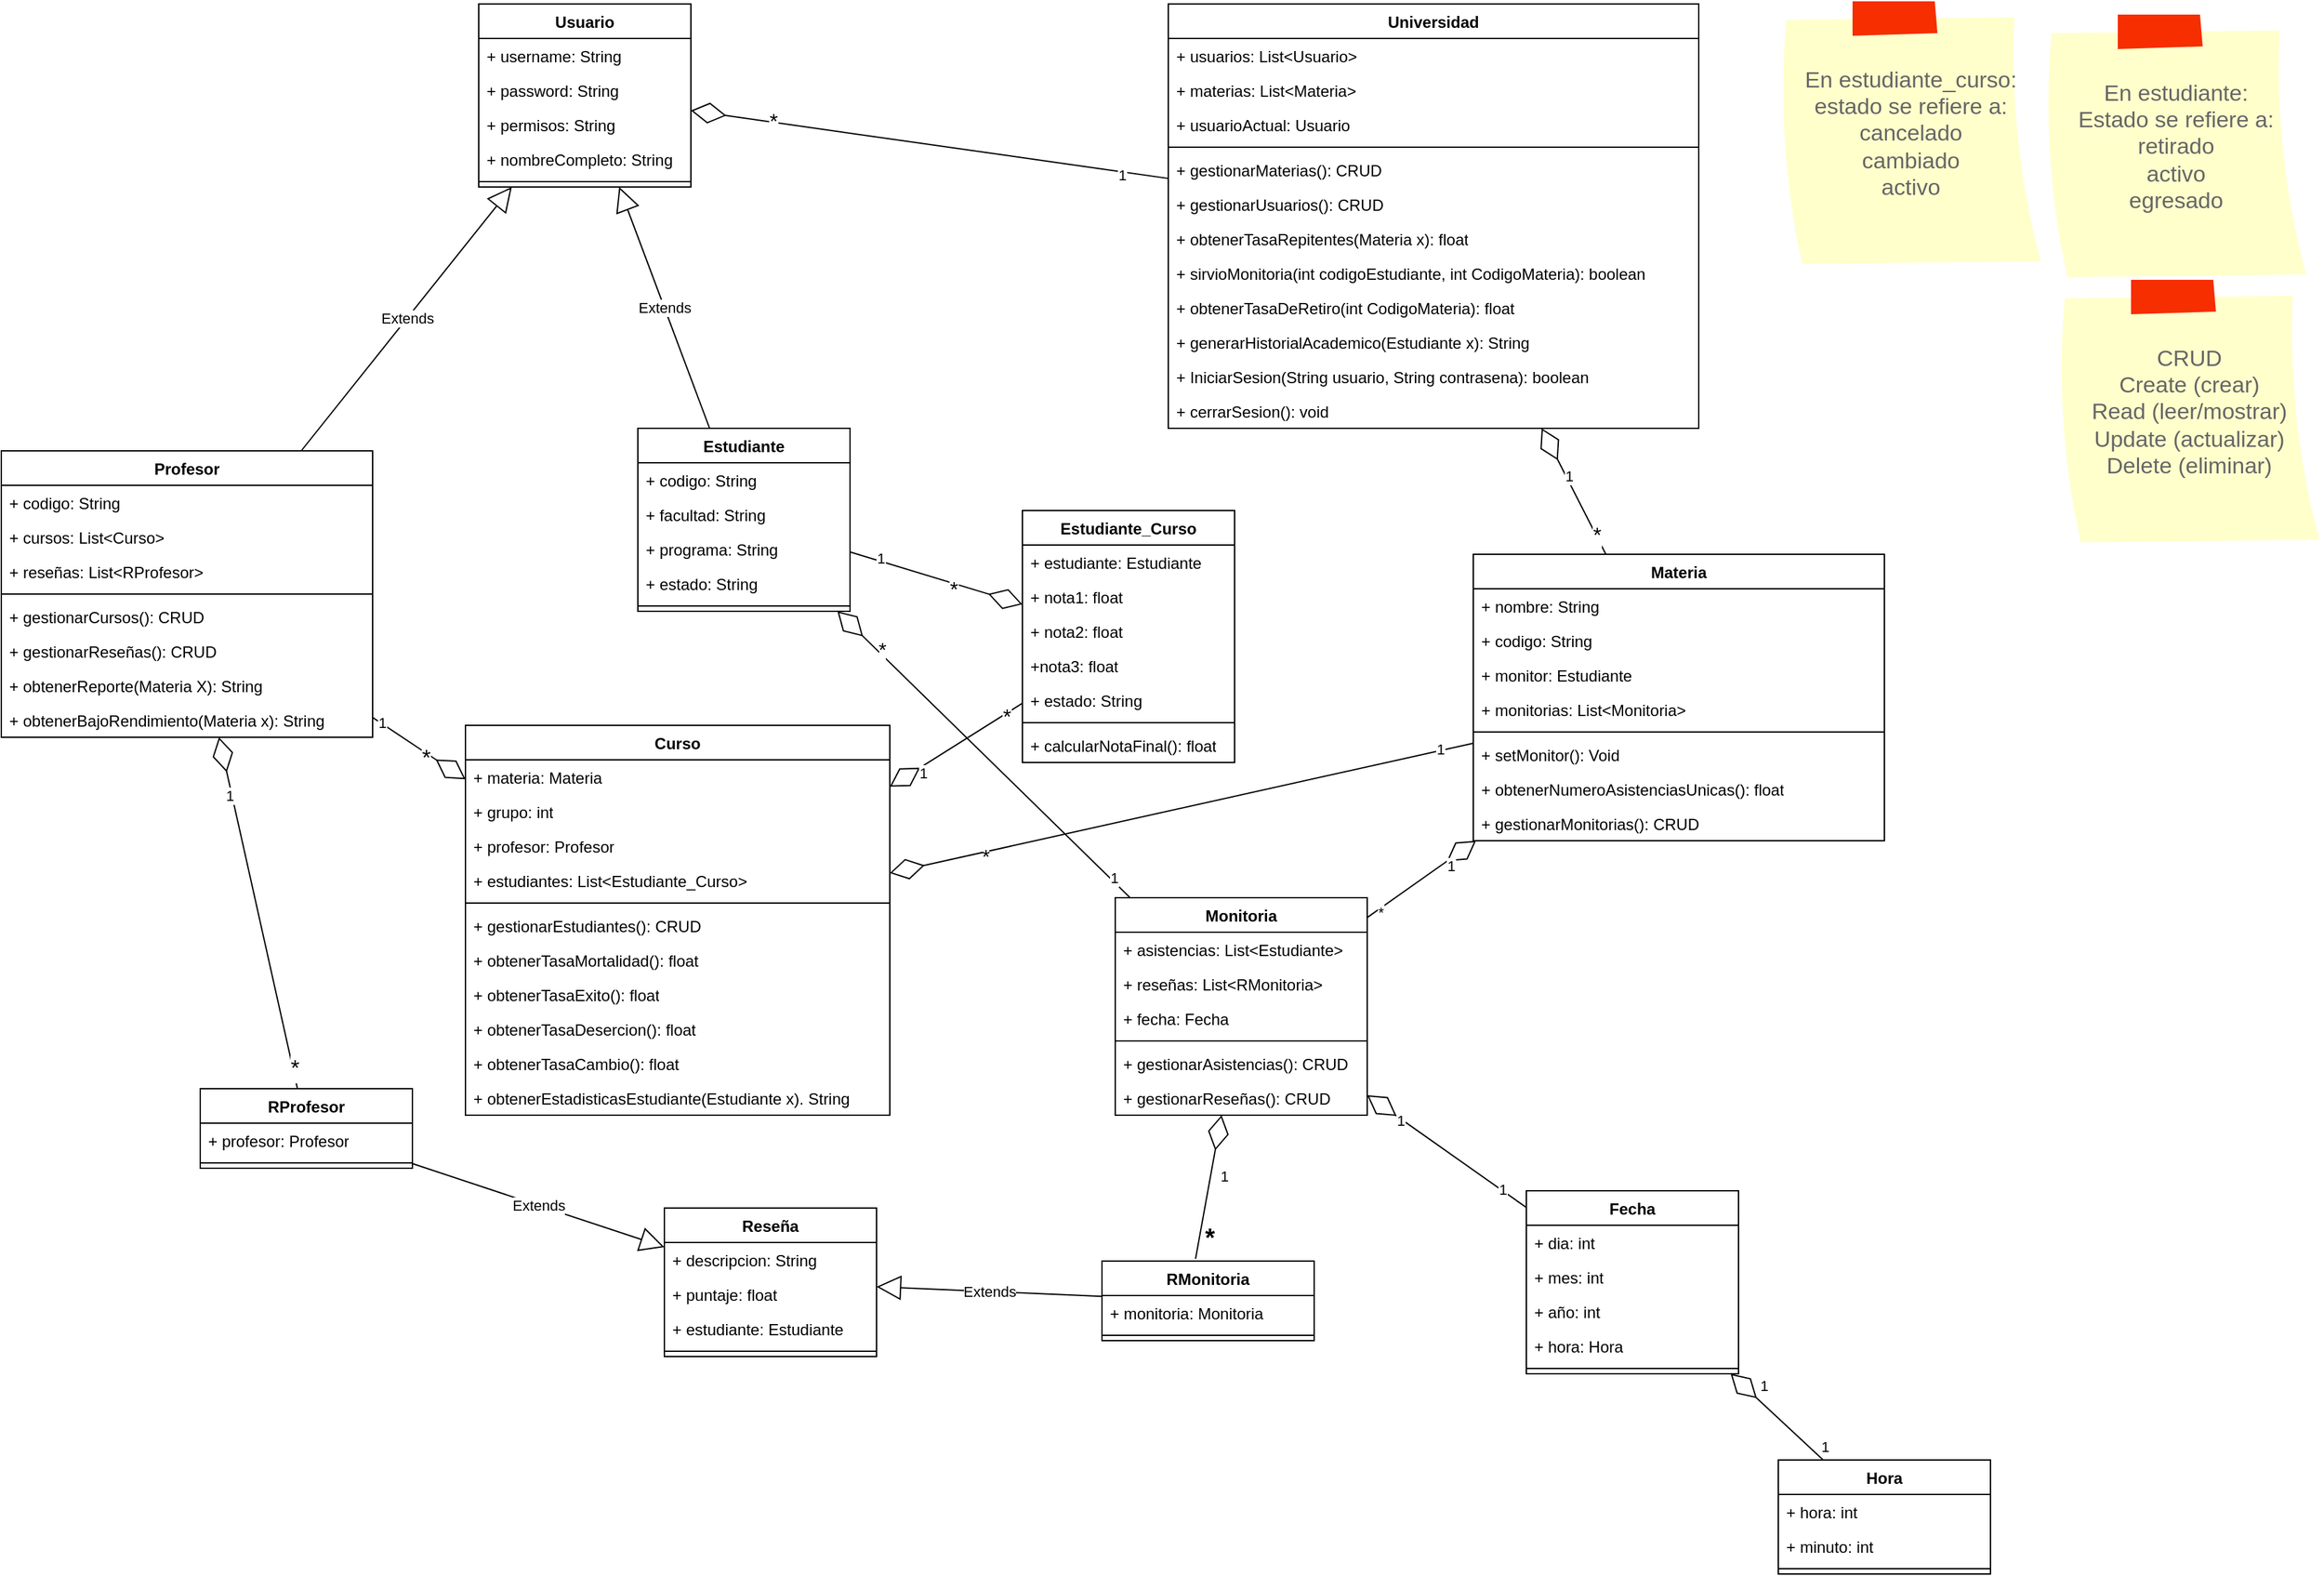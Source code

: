 <mxfile version="24.8.6">
  <diagram name="Página-1" id="ASGLn0Mir-iY2OB1hIj6">
    <mxGraphModel dx="2422" dy="855" grid="1" gridSize="10" guides="1" tooltips="1" connect="1" arrows="1" fold="1" page="1" pageScale="1" pageWidth="827" pageHeight="1169" math="0" shadow="0">
      <root>
        <mxCell id="0" />
        <mxCell id="1" parent="0" />
        <mxCell id="AoM7Gvj8RghsUYqB5_-P-1" value="Universidad&lt;div&gt;&lt;br&gt;&lt;/div&gt;" style="swimlane;fontStyle=1;align=center;verticalAlign=top;childLayout=stackLayout;horizontal=1;startSize=26;horizontalStack=0;resizeParent=1;resizeParentMax=0;resizeLast=0;collapsible=1;marginBottom=0;whiteSpace=wrap;html=1;" parent="1" vertex="1">
          <mxGeometry x="760" y="32" width="400" height="320" as="geometry" />
        </mxCell>
        <mxCell id="AoM7Gvj8RghsUYqB5_-P-2" value="+ usuarios: List&amp;lt;Usuario&amp;gt;" style="text;strokeColor=none;fillColor=none;align=left;verticalAlign=top;spacingLeft=4;spacingRight=4;overflow=hidden;rotatable=0;points=[[0,0.5],[1,0.5]];portConstraint=eastwest;whiteSpace=wrap;html=1;" parent="AoM7Gvj8RghsUYqB5_-P-1" vertex="1">
          <mxGeometry y="26" width="400" height="26" as="geometry" />
        </mxCell>
        <mxCell id="AoM7Gvj8RghsUYqB5_-P-25" value="+ materias: List&amp;lt;Materia&amp;gt;" style="text;strokeColor=none;fillColor=none;align=left;verticalAlign=top;spacingLeft=4;spacingRight=4;overflow=hidden;rotatable=0;points=[[0,0.5],[1,0.5]];portConstraint=eastwest;whiteSpace=wrap;html=1;" parent="AoM7Gvj8RghsUYqB5_-P-1" vertex="1">
          <mxGeometry y="52" width="400" height="26" as="geometry" />
        </mxCell>
        <mxCell id="4QixnRyz0yLRGBINGXFp-3" value="+ usuarioActual: Usuario" style="text;strokeColor=none;fillColor=none;align=left;verticalAlign=top;spacingLeft=4;spacingRight=4;overflow=hidden;rotatable=0;points=[[0,0.5],[1,0.5]];portConstraint=eastwest;whiteSpace=wrap;html=1;" vertex="1" parent="AoM7Gvj8RghsUYqB5_-P-1">
          <mxGeometry y="78" width="400" height="26" as="geometry" />
        </mxCell>
        <mxCell id="AoM7Gvj8RghsUYqB5_-P-3" value="" style="line;strokeWidth=1;fillColor=none;align=left;verticalAlign=middle;spacingTop=-1;spacingLeft=3;spacingRight=3;rotatable=0;labelPosition=right;points=[];portConstraint=eastwest;strokeColor=inherit;" parent="AoM7Gvj8RghsUYqB5_-P-1" vertex="1">
          <mxGeometry y="104" width="400" height="8" as="geometry" />
        </mxCell>
        <mxCell id="AoM7Gvj8RghsUYqB5_-P-120" value="+ gestionarMaterias(): CRUD" style="text;strokeColor=none;fillColor=none;align=left;verticalAlign=top;spacingLeft=4;spacingRight=4;overflow=hidden;rotatable=0;points=[[0,0.5],[1,0.5]];portConstraint=eastwest;whiteSpace=wrap;html=1;" parent="AoM7Gvj8RghsUYqB5_-P-1" vertex="1">
          <mxGeometry y="112" width="400" height="26" as="geometry" />
        </mxCell>
        <mxCell id="AoM7Gvj8RghsUYqB5_-P-132" value="+ gestionarUsuarios(): CRUD" style="text;strokeColor=none;fillColor=none;align=left;verticalAlign=top;spacingLeft=4;spacingRight=4;overflow=hidden;rotatable=0;points=[[0,0.5],[1,0.5]];portConstraint=eastwest;whiteSpace=wrap;html=1;" parent="AoM7Gvj8RghsUYqB5_-P-1" vertex="1">
          <mxGeometry y="138" width="400" height="26" as="geometry" />
        </mxCell>
        <mxCell id="AoM7Gvj8RghsUYqB5_-P-136" value="+ obtenerTasaRepitentes(Materia x): float" style="text;strokeColor=none;fillColor=none;align=left;verticalAlign=top;spacingLeft=4;spacingRight=4;overflow=hidden;rotatable=0;points=[[0,0.5],[1,0.5]];portConstraint=eastwest;whiteSpace=wrap;html=1;" parent="AoM7Gvj8RghsUYqB5_-P-1" vertex="1">
          <mxGeometry y="164" width="400" height="26" as="geometry" />
        </mxCell>
        <mxCell id="AoM7Gvj8RghsUYqB5_-P-141" value="+ sirvioMonitoria(int codigoEstudiante, int CodigoMateria): boolean" style="text;strokeColor=none;fillColor=none;align=left;verticalAlign=top;spacingLeft=4;spacingRight=4;overflow=hidden;rotatable=0;points=[[0,0.5],[1,0.5]];portConstraint=eastwest;whiteSpace=wrap;html=1;" parent="AoM7Gvj8RghsUYqB5_-P-1" vertex="1">
          <mxGeometry y="190" width="400" height="26" as="geometry" />
        </mxCell>
        <mxCell id="AoM7Gvj8RghsUYqB5_-P-148" value="+ obtenerTasaDeRetiro(int CodigoMateria): float" style="text;strokeColor=none;fillColor=none;align=left;verticalAlign=top;spacingLeft=4;spacingRight=4;overflow=hidden;rotatable=0;points=[[0,0.5],[1,0.5]];portConstraint=eastwest;whiteSpace=wrap;html=1;" parent="AoM7Gvj8RghsUYqB5_-P-1" vertex="1">
          <mxGeometry y="216" width="400" height="26" as="geometry" />
        </mxCell>
        <mxCell id="AoM7Gvj8RghsUYqB5_-P-151" value="+ generarHistorialAcademico(Estudiante x): String" style="text;strokeColor=none;fillColor=none;align=left;verticalAlign=top;spacingLeft=4;spacingRight=4;overflow=hidden;rotatable=0;points=[[0,0.5],[1,0.5]];portConstraint=eastwest;whiteSpace=wrap;html=1;" parent="AoM7Gvj8RghsUYqB5_-P-1" vertex="1">
          <mxGeometry y="242" width="400" height="26" as="geometry" />
        </mxCell>
        <mxCell id="4QixnRyz0yLRGBINGXFp-1" value="+ IniciarSesion(String usuario, String contrasena): boolean" style="text;strokeColor=none;fillColor=none;align=left;verticalAlign=top;spacingLeft=4;spacingRight=4;overflow=hidden;rotatable=0;points=[[0,0.5],[1,0.5]];portConstraint=eastwest;whiteSpace=wrap;html=1;" vertex="1" parent="AoM7Gvj8RghsUYqB5_-P-1">
          <mxGeometry y="268" width="400" height="26" as="geometry" />
        </mxCell>
        <mxCell id="4QixnRyz0yLRGBINGXFp-2" value="+ cerrarSesion(): void" style="text;strokeColor=none;fillColor=none;align=left;verticalAlign=top;spacingLeft=4;spacingRight=4;overflow=hidden;rotatable=0;points=[[0,0.5],[1,0.5]];portConstraint=eastwest;whiteSpace=wrap;html=1;" vertex="1" parent="AoM7Gvj8RghsUYqB5_-P-1">
          <mxGeometry y="294" width="400" height="26" as="geometry" />
        </mxCell>
        <mxCell id="AoM7Gvj8RghsUYqB5_-P-5" value="&lt;div&gt;Usuario&lt;/div&gt;" style="swimlane;fontStyle=1;align=center;verticalAlign=top;childLayout=stackLayout;horizontal=1;startSize=26;horizontalStack=0;resizeParent=1;resizeParentMax=0;resizeLast=0;collapsible=1;marginBottom=0;whiteSpace=wrap;html=1;" parent="1" vertex="1">
          <mxGeometry x="240" y="32" width="160" height="138" as="geometry" />
        </mxCell>
        <mxCell id="AoM7Gvj8RghsUYqB5_-P-17" value="+ username: String" style="text;strokeColor=none;fillColor=none;align=left;verticalAlign=top;spacingLeft=4;spacingRight=4;overflow=hidden;rotatable=0;points=[[0,0.5],[1,0.5]];portConstraint=eastwest;whiteSpace=wrap;html=1;" parent="AoM7Gvj8RghsUYqB5_-P-5" vertex="1">
          <mxGeometry y="26" width="160" height="26" as="geometry" />
        </mxCell>
        <mxCell id="AoM7Gvj8RghsUYqB5_-P-6" value="+ password: String" style="text;strokeColor=none;fillColor=none;align=left;verticalAlign=top;spacingLeft=4;spacingRight=4;overflow=hidden;rotatable=0;points=[[0,0.5],[1,0.5]];portConstraint=eastwest;whiteSpace=wrap;html=1;" parent="AoM7Gvj8RghsUYqB5_-P-5" vertex="1">
          <mxGeometry y="52" width="160" height="26" as="geometry" />
        </mxCell>
        <mxCell id="AoM7Gvj8RghsUYqB5_-P-24" value="+ permisos: String" style="text;strokeColor=none;fillColor=none;align=left;verticalAlign=top;spacingLeft=4;spacingRight=4;overflow=hidden;rotatable=0;points=[[0,0.5],[1,0.5]];portConstraint=eastwest;whiteSpace=wrap;html=1;" parent="AoM7Gvj8RghsUYqB5_-P-5" vertex="1">
          <mxGeometry y="78" width="160" height="26" as="geometry" />
        </mxCell>
        <mxCell id="AoM7Gvj8RghsUYqB5_-P-20" value="+ nombreCompleto: String" style="text;strokeColor=none;fillColor=none;align=left;verticalAlign=top;spacingLeft=4;spacingRight=4;overflow=hidden;rotatable=0;points=[[0,0.5],[1,0.5]];portConstraint=eastwest;whiteSpace=wrap;html=1;" parent="AoM7Gvj8RghsUYqB5_-P-5" vertex="1">
          <mxGeometry y="104" width="160" height="26" as="geometry" />
        </mxCell>
        <mxCell id="AoM7Gvj8RghsUYqB5_-P-7" value="" style="line;strokeWidth=1;fillColor=none;align=left;verticalAlign=middle;spacingTop=-1;spacingLeft=3;spacingRight=3;rotatable=0;labelPosition=right;points=[];portConstraint=eastwest;strokeColor=inherit;" parent="AoM7Gvj8RghsUYqB5_-P-5" vertex="1">
          <mxGeometry y="130" width="160" height="8" as="geometry" />
        </mxCell>
        <mxCell id="AoM7Gvj8RghsUYqB5_-P-9" value="&lt;div&gt;Profesor&lt;/div&gt;" style="swimlane;fontStyle=1;align=center;verticalAlign=top;childLayout=stackLayout;horizontal=1;startSize=26;horizontalStack=0;resizeParent=1;resizeParentMax=0;resizeLast=0;collapsible=1;marginBottom=0;whiteSpace=wrap;html=1;" parent="1" vertex="1">
          <mxGeometry x="-120" y="369" width="280" height="216" as="geometry" />
        </mxCell>
        <mxCell id="AoM7Gvj8RghsUYqB5_-P-10" value="+ codigo: String" style="text;strokeColor=none;fillColor=none;align=left;verticalAlign=top;spacingLeft=4;spacingRight=4;overflow=hidden;rotatable=0;points=[[0,0.5],[1,0.5]];portConstraint=eastwest;whiteSpace=wrap;html=1;" parent="AoM7Gvj8RghsUYqB5_-P-9" vertex="1">
          <mxGeometry y="26" width="280" height="26" as="geometry" />
        </mxCell>
        <mxCell id="AoM7Gvj8RghsUYqB5_-P-118" value="+ cursos: List&amp;lt;Curso&amp;gt;" style="text;strokeColor=none;fillColor=none;align=left;verticalAlign=top;spacingLeft=4;spacingRight=4;overflow=hidden;rotatable=0;points=[[0,0.5],[1,0.5]];portConstraint=eastwest;whiteSpace=wrap;html=1;" parent="AoM7Gvj8RghsUYqB5_-P-9" vertex="1">
          <mxGeometry y="52" width="280" height="26" as="geometry" />
        </mxCell>
        <mxCell id="AoM7Gvj8RghsUYqB5_-P-28" value="+ reseñas: List&amp;lt;RProfesor&amp;gt;" style="text;strokeColor=none;fillColor=none;align=left;verticalAlign=top;spacingLeft=4;spacingRight=4;overflow=hidden;rotatable=0;points=[[0,0.5],[1,0.5]];portConstraint=eastwest;whiteSpace=wrap;html=1;" parent="AoM7Gvj8RghsUYqB5_-P-9" vertex="1">
          <mxGeometry y="78" width="280" height="26" as="geometry" />
        </mxCell>
        <mxCell id="AoM7Gvj8RghsUYqB5_-P-11" value="" style="line;strokeWidth=1;fillColor=none;align=left;verticalAlign=middle;spacingTop=-1;spacingLeft=3;spacingRight=3;rotatable=0;labelPosition=right;points=[];portConstraint=eastwest;strokeColor=inherit;" parent="AoM7Gvj8RghsUYqB5_-P-9" vertex="1">
          <mxGeometry y="104" width="280" height="8" as="geometry" />
        </mxCell>
        <mxCell id="AoM7Gvj8RghsUYqB5_-P-121" value="+ gestionarCursos(): CRUD" style="text;strokeColor=none;fillColor=none;align=left;verticalAlign=top;spacingLeft=4;spacingRight=4;overflow=hidden;rotatable=0;points=[[0,0.5],[1,0.5]];portConstraint=eastwest;whiteSpace=wrap;html=1;" parent="AoM7Gvj8RghsUYqB5_-P-9" vertex="1">
          <mxGeometry y="112" width="280" height="26" as="geometry" />
        </mxCell>
        <mxCell id="AoM7Gvj8RghsUYqB5_-P-122" value="+ gestionarReseñas(): CRUD" style="text;strokeColor=none;fillColor=none;align=left;verticalAlign=top;spacingLeft=4;spacingRight=4;overflow=hidden;rotatable=0;points=[[0,0.5],[1,0.5]];portConstraint=eastwest;whiteSpace=wrap;html=1;" parent="AoM7Gvj8RghsUYqB5_-P-9" vertex="1">
          <mxGeometry y="138" width="280" height="26" as="geometry" />
        </mxCell>
        <mxCell id="AoM7Gvj8RghsUYqB5_-P-144" value="+ obtenerReporte(Materia X): String" style="text;strokeColor=none;fillColor=none;align=left;verticalAlign=top;spacingLeft=4;spacingRight=4;overflow=hidden;rotatable=0;points=[[0,0.5],[1,0.5]];portConstraint=eastwest;whiteSpace=wrap;html=1;" parent="AoM7Gvj8RghsUYqB5_-P-9" vertex="1">
          <mxGeometry y="164" width="280" height="26" as="geometry" />
        </mxCell>
        <mxCell id="AoM7Gvj8RghsUYqB5_-P-145" value="+ obtenerBajoRendimiento(Materia x): String" style="text;strokeColor=none;fillColor=none;align=left;verticalAlign=top;spacingLeft=4;spacingRight=4;overflow=hidden;rotatable=0;points=[[0,0.5],[1,0.5]];portConstraint=eastwest;whiteSpace=wrap;html=1;" parent="AoM7Gvj8RghsUYqB5_-P-9" vertex="1">
          <mxGeometry y="190" width="280" height="26" as="geometry" />
        </mxCell>
        <mxCell id="AoM7Gvj8RghsUYqB5_-P-13" value="&lt;div&gt;Estudiante&lt;/div&gt;" style="swimlane;fontStyle=1;align=center;verticalAlign=top;childLayout=stackLayout;horizontal=1;startSize=26;horizontalStack=0;resizeParent=1;resizeParentMax=0;resizeLast=0;collapsible=1;marginBottom=0;whiteSpace=wrap;html=1;" parent="1" vertex="1">
          <mxGeometry x="360" y="352" width="160" height="138" as="geometry" />
        </mxCell>
        <mxCell id="AoM7Gvj8RghsUYqB5_-P-14" value="+ codigo: String" style="text;strokeColor=none;fillColor=none;align=left;verticalAlign=top;spacingLeft=4;spacingRight=4;overflow=hidden;rotatable=0;points=[[0,0.5],[1,0.5]];portConstraint=eastwest;whiteSpace=wrap;html=1;" parent="AoM7Gvj8RghsUYqB5_-P-13" vertex="1">
          <mxGeometry y="26" width="160" height="26" as="geometry" />
        </mxCell>
        <mxCell id="AoM7Gvj8RghsUYqB5_-P-149" value="+ facultad: String" style="text;strokeColor=none;fillColor=none;align=left;verticalAlign=top;spacingLeft=4;spacingRight=4;overflow=hidden;rotatable=0;points=[[0,0.5],[1,0.5]];portConstraint=eastwest;whiteSpace=wrap;html=1;" parent="AoM7Gvj8RghsUYqB5_-P-13" vertex="1">
          <mxGeometry y="52" width="160" height="26" as="geometry" />
        </mxCell>
        <mxCell id="AoM7Gvj8RghsUYqB5_-P-150" value="+ programa: String" style="text;strokeColor=none;fillColor=none;align=left;verticalAlign=top;spacingLeft=4;spacingRight=4;overflow=hidden;rotatable=0;points=[[0,0.5],[1,0.5]];portConstraint=eastwest;whiteSpace=wrap;html=1;" parent="AoM7Gvj8RghsUYqB5_-P-13" vertex="1">
          <mxGeometry y="78" width="160" height="26" as="geometry" />
        </mxCell>
        <mxCell id="AoM7Gvj8RghsUYqB5_-P-147" value="+ estado: String" style="text;strokeColor=none;fillColor=none;align=left;verticalAlign=top;spacingLeft=4;spacingRight=4;overflow=hidden;rotatable=0;points=[[0,0.5],[1,0.5]];portConstraint=eastwest;whiteSpace=wrap;html=1;" parent="AoM7Gvj8RghsUYqB5_-P-13" vertex="1">
          <mxGeometry y="104" width="160" height="26" as="geometry" />
        </mxCell>
        <mxCell id="AoM7Gvj8RghsUYqB5_-P-15" value="" style="line;strokeWidth=1;fillColor=none;align=left;verticalAlign=middle;spacingTop=-1;spacingLeft=3;spacingRight=3;rotatable=0;labelPosition=right;points=[];portConstraint=eastwest;strokeColor=inherit;" parent="AoM7Gvj8RghsUYqB5_-P-13" vertex="1">
          <mxGeometry y="130" width="160" height="8" as="geometry" />
        </mxCell>
        <mxCell id="AoM7Gvj8RghsUYqB5_-P-18" value="Extends" style="endArrow=block;endSize=16;endFill=0;html=1;rounded=0;" parent="1" source="AoM7Gvj8RghsUYqB5_-P-9" target="AoM7Gvj8RghsUYqB5_-P-5" edge="1">
          <mxGeometry width="160" relative="1" as="geometry">
            <mxPoint x="330" y="400" as="sourcePoint" />
            <mxPoint x="490" y="400" as="targetPoint" />
          </mxGeometry>
        </mxCell>
        <mxCell id="AoM7Gvj8RghsUYqB5_-P-19" value="Extends" style="endArrow=block;endSize=16;endFill=0;html=1;rounded=0;" parent="1" source="AoM7Gvj8RghsUYqB5_-P-13" target="AoM7Gvj8RghsUYqB5_-P-5" edge="1">
          <mxGeometry width="160" relative="1" as="geometry">
            <mxPoint x="305" y="410" as="sourcePoint" />
            <mxPoint x="344" y="362" as="targetPoint" />
          </mxGeometry>
        </mxCell>
        <mxCell id="AoM7Gvj8RghsUYqB5_-P-27" value="" style="endArrow=diamondThin;endFill=0;endSize=24;html=1;rounded=0;" parent="1" source="AoM7Gvj8RghsUYqB5_-P-1" target="AoM7Gvj8RghsUYqB5_-P-5" edge="1">
          <mxGeometry width="160" relative="1" as="geometry">
            <mxPoint x="330" y="510" as="sourcePoint" />
            <mxPoint x="490" y="510" as="targetPoint" />
          </mxGeometry>
        </mxCell>
        <mxCell id="AoM7Gvj8RghsUYqB5_-P-71" value="*" style="edgeLabel;html=1;align=center;verticalAlign=middle;resizable=0;points=[];fontSize=16;" parent="AoM7Gvj8RghsUYqB5_-P-27" vertex="1" connectable="0">
          <mxGeometry x="0.655" y="-1" relative="1" as="geometry">
            <mxPoint as="offset" />
          </mxGeometry>
        </mxCell>
        <mxCell id="AoM7Gvj8RghsUYqB5_-P-72" value="1" style="edgeLabel;html=1;align=center;verticalAlign=middle;resizable=0;points=[];" parent="AoM7Gvj8RghsUYqB5_-P-27" vertex="1" connectable="0">
          <mxGeometry x="-0.804" y="2" relative="1" as="geometry">
            <mxPoint as="offset" />
          </mxGeometry>
        </mxCell>
        <mxCell id="AoM7Gvj8RghsUYqB5_-P-29" value="&lt;div&gt;Materia&lt;/div&gt;" style="swimlane;fontStyle=1;align=center;verticalAlign=top;childLayout=stackLayout;horizontal=1;startSize=26;horizontalStack=0;resizeParent=1;resizeParentMax=0;resizeLast=0;collapsible=1;marginBottom=0;whiteSpace=wrap;html=1;" parent="1" vertex="1">
          <mxGeometry x="990" y="447" width="310" height="216" as="geometry" />
        </mxCell>
        <mxCell id="AoM7Gvj8RghsUYqB5_-P-38" value="+ nombre: String" style="text;strokeColor=none;fillColor=none;align=left;verticalAlign=top;spacingLeft=4;spacingRight=4;overflow=hidden;rotatable=0;points=[[0,0.5],[1,0.5]];portConstraint=eastwest;whiteSpace=wrap;html=1;" parent="AoM7Gvj8RghsUYqB5_-P-29" vertex="1">
          <mxGeometry y="26" width="310" height="26" as="geometry" />
        </mxCell>
        <mxCell id="AoM7Gvj8RghsUYqB5_-P-30" value="+ codigo: String" style="text;strokeColor=none;fillColor=none;align=left;verticalAlign=top;spacingLeft=4;spacingRight=4;overflow=hidden;rotatable=0;points=[[0,0.5],[1,0.5]];portConstraint=eastwest;whiteSpace=wrap;html=1;" parent="AoM7Gvj8RghsUYqB5_-P-29" vertex="1">
          <mxGeometry y="52" width="310" height="26" as="geometry" />
        </mxCell>
        <mxCell id="AoM7Gvj8RghsUYqB5_-P-49" value="+ monitor: Estudiante" style="text;strokeColor=none;fillColor=none;align=left;verticalAlign=top;spacingLeft=4;spacingRight=4;overflow=hidden;rotatable=0;points=[[0,0.5],[1,0.5]];portConstraint=eastwest;whiteSpace=wrap;html=1;" parent="AoM7Gvj8RghsUYqB5_-P-29" vertex="1">
          <mxGeometry y="78" width="310" height="26" as="geometry" />
        </mxCell>
        <mxCell id="AoM7Gvj8RghsUYqB5_-P-139" value="+ monitorias: List&amp;lt;Monitoria&amp;gt;" style="text;strokeColor=none;fillColor=none;align=left;verticalAlign=top;spacingLeft=4;spacingRight=4;overflow=hidden;rotatable=0;points=[[0,0.5],[1,0.5]];portConstraint=eastwest;whiteSpace=wrap;html=1;" parent="AoM7Gvj8RghsUYqB5_-P-29" vertex="1">
          <mxGeometry y="104" width="310" height="26" as="geometry" />
        </mxCell>
        <mxCell id="AoM7Gvj8RghsUYqB5_-P-31" value="" style="line;strokeWidth=1;fillColor=none;align=left;verticalAlign=middle;spacingTop=-1;spacingLeft=3;spacingRight=3;rotatable=0;labelPosition=right;points=[];portConstraint=eastwest;strokeColor=inherit;" parent="AoM7Gvj8RghsUYqB5_-P-29" vertex="1">
          <mxGeometry y="130" width="310" height="8" as="geometry" />
        </mxCell>
        <mxCell id="AoM7Gvj8RghsUYqB5_-P-123" value="+ setMonitor(): Void" style="text;strokeColor=none;fillColor=none;align=left;verticalAlign=top;spacingLeft=4;spacingRight=4;overflow=hidden;rotatable=0;points=[[0,0.5],[1,0.5]];portConstraint=eastwest;whiteSpace=wrap;html=1;" parent="AoM7Gvj8RghsUYqB5_-P-29" vertex="1">
          <mxGeometry y="138" width="310" height="26" as="geometry" />
        </mxCell>
        <mxCell id="AoM7Gvj8RghsUYqB5_-P-140" value="+ obtenerNumeroAsistenciasUnicas(): float" style="text;strokeColor=none;fillColor=none;align=left;verticalAlign=top;spacingLeft=4;spacingRight=4;overflow=hidden;rotatable=0;points=[[0,0.5],[1,0.5]];portConstraint=eastwest;whiteSpace=wrap;html=1;" parent="AoM7Gvj8RghsUYqB5_-P-29" vertex="1">
          <mxGeometry y="164" width="310" height="26" as="geometry" />
        </mxCell>
        <mxCell id="1RFR9qxNkufwgJUMMZnU-1" value="+ gestionarMonitorias(): CRUD" style="text;strokeColor=none;fillColor=none;align=left;verticalAlign=top;spacingLeft=4;spacingRight=4;overflow=hidden;rotatable=0;points=[[0,0.5],[1,0.5]];portConstraint=eastwest;whiteSpace=wrap;html=1;" parent="AoM7Gvj8RghsUYqB5_-P-29" vertex="1">
          <mxGeometry y="190" width="310" height="26" as="geometry" />
        </mxCell>
        <mxCell id="AoM7Gvj8RghsUYqB5_-P-39" value="" style="endArrow=diamondThin;endFill=0;endSize=24;html=1;rounded=0;" parent="1" source="AoM7Gvj8RghsUYqB5_-P-29" target="AoM7Gvj8RghsUYqB5_-P-1" edge="1">
          <mxGeometry width="160" relative="1" as="geometry">
            <mxPoint x="170" y="520" as="sourcePoint" />
            <mxPoint x="330" y="520" as="targetPoint" />
          </mxGeometry>
        </mxCell>
        <mxCell id="AoM7Gvj8RghsUYqB5_-P-69" value="*" style="edgeLabel;html=1;align=center;verticalAlign=middle;resizable=0;points=[];fontSize=16;" parent="AoM7Gvj8RghsUYqB5_-P-39" vertex="1" connectable="0">
          <mxGeometry x="-0.698" relative="1" as="geometry">
            <mxPoint y="-1" as="offset" />
          </mxGeometry>
        </mxCell>
        <mxCell id="AoM7Gvj8RghsUYqB5_-P-70" value="1" style="edgeLabel;html=1;align=center;verticalAlign=middle;resizable=0;points=[];" parent="AoM7Gvj8RghsUYqB5_-P-39" vertex="1" connectable="0">
          <mxGeometry x="0.238" y="-2" relative="1" as="geometry">
            <mxPoint as="offset" />
          </mxGeometry>
        </mxCell>
        <mxCell id="AoM7Gvj8RghsUYqB5_-P-40" value="&lt;div&gt;Curso&lt;/div&gt;" style="swimlane;fontStyle=1;align=center;verticalAlign=top;childLayout=stackLayout;horizontal=1;startSize=26;horizontalStack=0;resizeParent=1;resizeParentMax=0;resizeLast=0;collapsible=1;marginBottom=0;whiteSpace=wrap;html=1;" parent="1" vertex="1">
          <mxGeometry x="230" y="576" width="320" height="294" as="geometry" />
        </mxCell>
        <mxCell id="AoM7Gvj8RghsUYqB5_-P-42" value="+ materia: Materia" style="text;strokeColor=none;fillColor=none;align=left;verticalAlign=top;spacingLeft=4;spacingRight=4;overflow=hidden;rotatable=0;points=[[0,0.5],[1,0.5]];portConstraint=eastwest;whiteSpace=wrap;html=1;" parent="AoM7Gvj8RghsUYqB5_-P-40" vertex="1">
          <mxGeometry y="26" width="320" height="26" as="geometry" />
        </mxCell>
        <mxCell id="AoM7Gvj8RghsUYqB5_-P-66" value="+ grupo: int" style="text;strokeColor=none;fillColor=none;align=left;verticalAlign=top;spacingLeft=4;spacingRight=4;overflow=hidden;rotatable=0;points=[[0,0.5],[1,0.5]];portConstraint=eastwest;whiteSpace=wrap;html=1;" parent="AoM7Gvj8RghsUYqB5_-P-40" vertex="1">
          <mxGeometry y="52" width="320" height="26" as="geometry" />
        </mxCell>
        <mxCell id="AoM7Gvj8RghsUYqB5_-P-41" value="+ profesor: Profesor" style="text;strokeColor=none;fillColor=none;align=left;verticalAlign=top;spacingLeft=4;spacingRight=4;overflow=hidden;rotatable=0;points=[[0,0.5],[1,0.5]];portConstraint=eastwest;whiteSpace=wrap;html=1;" parent="AoM7Gvj8RghsUYqB5_-P-40" vertex="1">
          <mxGeometry y="78" width="320" height="26" as="geometry" />
        </mxCell>
        <mxCell id="AoM7Gvj8RghsUYqB5_-P-45" value="+ estudiantes: List&amp;lt;&lt;span style=&quot;text-align: center;&quot;&gt;Estudiante_Curso&lt;/span&gt;&amp;gt;" style="text;strokeColor=none;fillColor=none;align=left;verticalAlign=top;spacingLeft=4;spacingRight=4;overflow=hidden;rotatable=0;points=[[0,0.5],[1,0.5]];portConstraint=eastwest;whiteSpace=wrap;html=1;" parent="AoM7Gvj8RghsUYqB5_-P-40" vertex="1">
          <mxGeometry y="104" width="320" height="26" as="geometry" />
        </mxCell>
        <mxCell id="AoM7Gvj8RghsUYqB5_-P-43" value="" style="line;strokeWidth=1;fillColor=none;align=left;verticalAlign=middle;spacingTop=-1;spacingLeft=3;spacingRight=3;rotatable=0;labelPosition=right;points=[];portConstraint=eastwest;strokeColor=inherit;" parent="AoM7Gvj8RghsUYqB5_-P-40" vertex="1">
          <mxGeometry y="130" width="320" height="8" as="geometry" />
        </mxCell>
        <mxCell id="AoM7Gvj8RghsUYqB5_-P-119" value="+ gestionarEstudiantes(): CRUD" style="text;strokeColor=none;fillColor=none;align=left;verticalAlign=top;spacingLeft=4;spacingRight=4;overflow=hidden;rotatable=0;points=[[0,0.5],[1,0.5]];portConstraint=eastwest;whiteSpace=wrap;html=1;" parent="AoM7Gvj8RghsUYqB5_-P-40" vertex="1">
          <mxGeometry y="138" width="320" height="26" as="geometry" />
        </mxCell>
        <mxCell id="AoM7Gvj8RghsUYqB5_-P-124" value="+ obtenerTasaMortalidad(): float" style="text;strokeColor=none;fillColor=none;align=left;verticalAlign=top;spacingLeft=4;spacingRight=4;overflow=hidden;rotatable=0;points=[[0,0.5],[1,0.5]];portConstraint=eastwest;whiteSpace=wrap;html=1;" parent="AoM7Gvj8RghsUYqB5_-P-40" vertex="1">
          <mxGeometry y="164" width="320" height="26" as="geometry" />
        </mxCell>
        <mxCell id="AoM7Gvj8RghsUYqB5_-P-125" value="+ obtenerTasaExito(): float" style="text;strokeColor=none;fillColor=none;align=left;verticalAlign=top;spacingLeft=4;spacingRight=4;overflow=hidden;rotatable=0;points=[[0,0.5],[1,0.5]];portConstraint=eastwest;whiteSpace=wrap;html=1;" parent="AoM7Gvj8RghsUYqB5_-P-40" vertex="1">
          <mxGeometry y="190" width="320" height="26" as="geometry" />
        </mxCell>
        <mxCell id="AoM7Gvj8RghsUYqB5_-P-128" value="+ obtenerTasaDesercion(): float" style="text;strokeColor=none;fillColor=none;align=left;verticalAlign=top;spacingLeft=4;spacingRight=4;overflow=hidden;rotatable=0;points=[[0,0.5],[1,0.5]];portConstraint=eastwest;whiteSpace=wrap;html=1;" parent="AoM7Gvj8RghsUYqB5_-P-40" vertex="1">
          <mxGeometry y="216" width="320" height="26" as="geometry" />
        </mxCell>
        <mxCell id="AoM7Gvj8RghsUYqB5_-P-129" value="+ obtenerTasaCambio(): float" style="text;strokeColor=none;fillColor=none;align=left;verticalAlign=top;spacingLeft=4;spacingRight=4;overflow=hidden;rotatable=0;points=[[0,0.5],[1,0.5]];portConstraint=eastwest;whiteSpace=wrap;html=1;" parent="AoM7Gvj8RghsUYqB5_-P-40" vertex="1">
          <mxGeometry y="242" width="320" height="26" as="geometry" />
        </mxCell>
        <mxCell id="AoM7Gvj8RghsUYqB5_-P-146" value="+ obtenerEstadisticasEstudiante(Estudiante x). String" style="text;strokeColor=none;fillColor=none;align=left;verticalAlign=top;spacingLeft=4;spacingRight=4;overflow=hidden;rotatable=0;points=[[0,0.5],[1,0.5]];portConstraint=eastwest;whiteSpace=wrap;html=1;" parent="AoM7Gvj8RghsUYqB5_-P-40" vertex="1">
          <mxGeometry y="268" width="320" height="26" as="geometry" />
        </mxCell>
        <mxCell id="AoM7Gvj8RghsUYqB5_-P-46" value="" style="endArrow=diamondThin;endFill=0;endSize=24;html=1;rounded=0;" parent="1" source="AoM7Gvj8RghsUYqB5_-P-9" target="AoM7Gvj8RghsUYqB5_-P-40" edge="1">
          <mxGeometry width="160" relative="1" as="geometry">
            <mxPoint y="513" as="sourcePoint" />
            <mxPoint x="130" y="509" as="targetPoint" />
          </mxGeometry>
        </mxCell>
        <mxCell id="AoM7Gvj8RghsUYqB5_-P-62" value="*" style="edgeLabel;html=1;align=center;verticalAlign=middle;resizable=0;points=[];fontSize=17;" parent="AoM7Gvj8RghsUYqB5_-P-46" vertex="1" connectable="0">
          <mxGeometry x="0.625" y="-2" relative="1" as="geometry">
            <mxPoint x="-16" y="-9" as="offset" />
          </mxGeometry>
        </mxCell>
        <mxCell id="AoM7Gvj8RghsUYqB5_-P-63" value="1" style="edgeLabel;html=1;align=center;verticalAlign=middle;resizable=0;points=[];" parent="AoM7Gvj8RghsUYqB5_-P-46" vertex="1" connectable="0">
          <mxGeometry x="-0.847" relative="1" as="geometry">
            <mxPoint x="1" as="offset" />
          </mxGeometry>
        </mxCell>
        <mxCell id="AoM7Gvj8RghsUYqB5_-P-48" value="" style="endArrow=diamondThin;endFill=0;endSize=24;html=1;rounded=0;" parent="1" source="AoM7Gvj8RghsUYqB5_-P-29" target="AoM7Gvj8RghsUYqB5_-P-40" edge="1">
          <mxGeometry width="160" relative="1" as="geometry">
            <mxPoint x="20" y="533" as="sourcePoint" />
            <mxPoint x="150" y="529" as="targetPoint" />
          </mxGeometry>
        </mxCell>
        <mxCell id="AoM7Gvj8RghsUYqB5_-P-64" value="*" style="edgeLabel;html=1;align=center;verticalAlign=middle;resizable=0;points=[];fontSize=15;" parent="AoM7Gvj8RghsUYqB5_-P-48" vertex="1" connectable="0">
          <mxGeometry x="0.675" y="2" relative="1" as="geometry">
            <mxPoint as="offset" />
          </mxGeometry>
        </mxCell>
        <mxCell id="AoM7Gvj8RghsUYqB5_-P-65" value="1" style="edgeLabel;html=1;align=center;verticalAlign=middle;resizable=0;points=[];" parent="AoM7Gvj8RghsUYqB5_-P-48" vertex="1" connectable="0">
          <mxGeometry x="-0.884" y="-1" relative="1" as="geometry">
            <mxPoint as="offset" />
          </mxGeometry>
        </mxCell>
        <mxCell id="AoM7Gvj8RghsUYqB5_-P-50" value="&lt;div&gt;Estudiante_Curso&lt;/div&gt;" style="swimlane;fontStyle=1;align=center;verticalAlign=top;childLayout=stackLayout;horizontal=1;startSize=26;horizontalStack=0;resizeParent=1;resizeParentMax=0;resizeLast=0;collapsible=1;marginBottom=0;whiteSpace=wrap;html=1;" parent="1" vertex="1">
          <mxGeometry x="650" y="414" width="160" height="190" as="geometry" />
        </mxCell>
        <mxCell id="AoM7Gvj8RghsUYqB5_-P-51" value="+ estudiante: Estudiante" style="text;strokeColor=none;fillColor=none;align=left;verticalAlign=top;spacingLeft=4;spacingRight=4;overflow=hidden;rotatable=0;points=[[0,0.5],[1,0.5]];portConstraint=eastwest;whiteSpace=wrap;html=1;" parent="AoM7Gvj8RghsUYqB5_-P-50" vertex="1">
          <mxGeometry y="26" width="160" height="26" as="geometry" />
        </mxCell>
        <mxCell id="AoM7Gvj8RghsUYqB5_-P-54" value="+ nota1: float" style="text;strokeColor=none;fillColor=none;align=left;verticalAlign=top;spacingLeft=4;spacingRight=4;overflow=hidden;rotatable=0;points=[[0,0.5],[1,0.5]];portConstraint=eastwest;whiteSpace=wrap;html=1;" parent="AoM7Gvj8RghsUYqB5_-P-50" vertex="1">
          <mxGeometry y="52" width="160" height="26" as="geometry" />
        </mxCell>
        <mxCell id="AoM7Gvj8RghsUYqB5_-P-55" value="+ nota2: float" style="text;strokeColor=none;fillColor=none;align=left;verticalAlign=top;spacingLeft=4;spacingRight=4;overflow=hidden;rotatable=0;points=[[0,0.5],[1,0.5]];portConstraint=eastwest;whiteSpace=wrap;html=1;" parent="AoM7Gvj8RghsUYqB5_-P-50" vertex="1">
          <mxGeometry y="78" width="160" height="26" as="geometry" />
        </mxCell>
        <mxCell id="AoM7Gvj8RghsUYqB5_-P-56" value="+nota3: float" style="text;strokeColor=none;fillColor=none;align=left;verticalAlign=top;spacingLeft=4;spacingRight=4;overflow=hidden;rotatable=0;points=[[0,0.5],[1,0.5]];portConstraint=eastwest;whiteSpace=wrap;html=1;" parent="AoM7Gvj8RghsUYqB5_-P-50" vertex="1">
          <mxGeometry y="104" width="160" height="26" as="geometry" />
        </mxCell>
        <mxCell id="AoM7Gvj8RghsUYqB5_-P-126" value="+ estado: String" style="text;align=left;verticalAlign=top;spacingLeft=4;spacingRight=4;overflow=hidden;rotatable=0;points=[[0,0.5],[1,0.5]];portConstraint=eastwest;whiteSpace=wrap;html=1;" parent="AoM7Gvj8RghsUYqB5_-P-50" vertex="1">
          <mxGeometry y="130" width="160" height="26" as="geometry" />
        </mxCell>
        <mxCell id="AoM7Gvj8RghsUYqB5_-P-52" value="" style="line;strokeWidth=1;fillColor=none;align=left;verticalAlign=middle;spacingTop=-1;spacingLeft=3;spacingRight=3;rotatable=0;labelPosition=right;points=[];portConstraint=eastwest;strokeColor=inherit;" parent="AoM7Gvj8RghsUYqB5_-P-50" vertex="1">
          <mxGeometry y="156" width="160" height="8" as="geometry" />
        </mxCell>
        <mxCell id="AoM7Gvj8RghsUYqB5_-P-135" value="+ calcularNotaFinal(): float" style="text;align=left;verticalAlign=top;spacingLeft=4;spacingRight=4;overflow=hidden;rotatable=0;points=[[0,0.5],[1,0.5]];portConstraint=eastwest;whiteSpace=wrap;html=1;" parent="AoM7Gvj8RghsUYqB5_-P-50" vertex="1">
          <mxGeometry y="164" width="160" height="26" as="geometry" />
        </mxCell>
        <mxCell id="AoM7Gvj8RghsUYqB5_-P-53" value="" style="endArrow=diamondThin;endFill=0;endSize=24;html=1;rounded=0;" parent="1" source="AoM7Gvj8RghsUYqB5_-P-13" target="AoM7Gvj8RghsUYqB5_-P-50" edge="1">
          <mxGeometry width="160" relative="1" as="geometry">
            <mxPoint x="239" y="536" as="sourcePoint" />
            <mxPoint x="343" y="690" as="targetPoint" />
          </mxGeometry>
        </mxCell>
        <mxCell id="AoM7Gvj8RghsUYqB5_-P-60" value="*" style="edgeLabel;html=1;align=center;verticalAlign=middle;resizable=0;points=[];fontSize=16;" parent="AoM7Gvj8RghsUYqB5_-P-53" vertex="1" connectable="0">
          <mxGeometry x="0.189" y="-4" relative="1" as="geometry">
            <mxPoint x="1" as="offset" />
          </mxGeometry>
        </mxCell>
        <mxCell id="AoM7Gvj8RghsUYqB5_-P-61" value="1" style="edgeLabel;html=1;align=center;verticalAlign=middle;resizable=0;points=[];" parent="AoM7Gvj8RghsUYqB5_-P-53" vertex="1" connectable="0">
          <mxGeometry x="-0.664" y="2" relative="1" as="geometry">
            <mxPoint as="offset" />
          </mxGeometry>
        </mxCell>
        <mxCell id="AoM7Gvj8RghsUYqB5_-P-57" value="" style="endArrow=diamondThin;endFill=0;endSize=24;html=1;rounded=0;" parent="1" source="AoM7Gvj8RghsUYqB5_-P-50" target="AoM7Gvj8RghsUYqB5_-P-40" edge="1">
          <mxGeometry width="160" relative="1" as="geometry">
            <mxPoint x="242" y="536" as="sourcePoint" />
            <mxPoint x="620" y="720" as="targetPoint" />
          </mxGeometry>
        </mxCell>
        <mxCell id="AoM7Gvj8RghsUYqB5_-P-58" value="1" style="edgeLabel;html=1;align=center;verticalAlign=middle;resizable=0;points=[];" parent="AoM7Gvj8RghsUYqB5_-P-57" vertex="1" connectable="0">
          <mxGeometry x="0.559" y="4" relative="1" as="geometry">
            <mxPoint as="offset" />
          </mxGeometry>
        </mxCell>
        <mxCell id="AoM7Gvj8RghsUYqB5_-P-59" value="*" style="edgeLabel;html=1;align=center;verticalAlign=middle;resizable=0;points=[];fontSize=16;" parent="AoM7Gvj8RghsUYqB5_-P-57" vertex="1" connectable="0">
          <mxGeometry x="-0.739" y="1" relative="1" as="geometry">
            <mxPoint as="offset" />
          </mxGeometry>
        </mxCell>
        <mxCell id="AoM7Gvj8RghsUYqB5_-P-73" value="Reseña" style="swimlane;fontStyle=1;align=center;verticalAlign=top;childLayout=stackLayout;horizontal=1;startSize=26;horizontalStack=0;resizeParent=1;resizeParentMax=0;resizeLast=0;collapsible=1;marginBottom=0;whiteSpace=wrap;html=1;" parent="1" vertex="1">
          <mxGeometry x="380" y="940" width="160" height="112" as="geometry" />
        </mxCell>
        <mxCell id="AoM7Gvj8RghsUYqB5_-P-74" value="+ descripcion: String" style="text;strokeColor=none;fillColor=none;align=left;verticalAlign=top;spacingLeft=4;spacingRight=4;overflow=hidden;rotatable=0;points=[[0,0.5],[1,0.5]];portConstraint=eastwest;whiteSpace=wrap;html=1;" parent="AoM7Gvj8RghsUYqB5_-P-73" vertex="1">
          <mxGeometry y="26" width="160" height="26" as="geometry" />
        </mxCell>
        <mxCell id="AoM7Gvj8RghsUYqB5_-P-75" value="+ puntaje: float" style="text;strokeColor=none;fillColor=none;align=left;verticalAlign=top;spacingLeft=4;spacingRight=4;overflow=hidden;rotatable=0;points=[[0,0.5],[1,0.5]];portConstraint=eastwest;whiteSpace=wrap;html=1;" parent="AoM7Gvj8RghsUYqB5_-P-73" vertex="1">
          <mxGeometry y="52" width="160" height="26" as="geometry" />
        </mxCell>
        <mxCell id="AoM7Gvj8RghsUYqB5_-P-76" value="+ estudiante: Estudiante" style="text;strokeColor=none;fillColor=none;align=left;verticalAlign=top;spacingLeft=4;spacingRight=4;overflow=hidden;rotatable=0;points=[[0,0.5],[1,0.5]];portConstraint=eastwest;whiteSpace=wrap;html=1;" parent="AoM7Gvj8RghsUYqB5_-P-73" vertex="1">
          <mxGeometry y="78" width="160" height="26" as="geometry" />
        </mxCell>
        <mxCell id="AoM7Gvj8RghsUYqB5_-P-77" value="" style="line;strokeWidth=1;fillColor=none;align=left;verticalAlign=middle;spacingTop=-1;spacingLeft=3;spacingRight=3;rotatable=0;labelPosition=right;points=[];portConstraint=eastwest;strokeColor=inherit;" parent="AoM7Gvj8RghsUYqB5_-P-73" vertex="1">
          <mxGeometry y="104" width="160" height="8" as="geometry" />
        </mxCell>
        <mxCell id="AoM7Gvj8RghsUYqB5_-P-79" value="RProfesor" style="swimlane;fontStyle=1;align=center;verticalAlign=top;childLayout=stackLayout;horizontal=1;startSize=26;horizontalStack=0;resizeParent=1;resizeParentMax=0;resizeLast=0;collapsible=1;marginBottom=0;whiteSpace=wrap;html=1;" parent="1" vertex="1">
          <mxGeometry x="30" y="850" width="160" height="60" as="geometry" />
        </mxCell>
        <mxCell id="AoM7Gvj8RghsUYqB5_-P-82" value="+ profesor: Profesor" style="text;strokeColor=none;fillColor=none;align=left;verticalAlign=top;spacingLeft=4;spacingRight=4;overflow=hidden;rotatable=0;points=[[0,0.5],[1,0.5]];portConstraint=eastwest;whiteSpace=wrap;html=1;" parent="AoM7Gvj8RghsUYqB5_-P-79" vertex="1">
          <mxGeometry y="26" width="160" height="26" as="geometry" />
        </mxCell>
        <mxCell id="AoM7Gvj8RghsUYqB5_-P-83" value="" style="line;strokeWidth=1;fillColor=none;align=left;verticalAlign=middle;spacingTop=-1;spacingLeft=3;spacingRight=3;rotatable=0;labelPosition=right;points=[];portConstraint=eastwest;strokeColor=inherit;" parent="AoM7Gvj8RghsUYqB5_-P-79" vertex="1">
          <mxGeometry y="52" width="160" height="8" as="geometry" />
        </mxCell>
        <mxCell id="AoM7Gvj8RghsUYqB5_-P-85" value="Extends" style="endArrow=block;endSize=16;endFill=0;html=1;rounded=0;" parent="1" source="AoM7Gvj8RghsUYqB5_-P-79" target="AoM7Gvj8RghsUYqB5_-P-73" edge="1">
          <mxGeometry width="160" relative="1" as="geometry">
            <mxPoint x="512" y="463" as="sourcePoint" />
            <mxPoint x="443" y="388" as="targetPoint" />
          </mxGeometry>
        </mxCell>
        <mxCell id="AoM7Gvj8RghsUYqB5_-P-86" value="Extends" style="endArrow=block;endSize=16;endFill=0;html=1;rounded=0;" parent="1" source="AoM7Gvj8RghsUYqB5_-P-87" target="AoM7Gvj8RghsUYqB5_-P-73" edge="1">
          <mxGeometry width="160" relative="1" as="geometry">
            <mxPoint x="230" y="920" as="sourcePoint" />
            <mxPoint x="68" y="828" as="targetPoint" />
          </mxGeometry>
        </mxCell>
        <mxCell id="AoM7Gvj8RghsUYqB5_-P-87" value="RMonitoria" style="swimlane;fontStyle=1;align=center;verticalAlign=top;childLayout=stackLayout;horizontal=1;startSize=26;horizontalStack=0;resizeParent=1;resizeParentMax=0;resizeLast=0;collapsible=1;marginBottom=0;whiteSpace=wrap;html=1;" parent="1" vertex="1">
          <mxGeometry x="710" y="980" width="160" height="60" as="geometry" />
        </mxCell>
        <mxCell id="AoM7Gvj8RghsUYqB5_-P-90" value="+ monitoria: Monitoria" style="text;strokeColor=none;fillColor=none;align=left;verticalAlign=top;spacingLeft=4;spacingRight=4;overflow=hidden;rotatable=0;points=[[0,0.5],[1,0.5]];portConstraint=eastwest;whiteSpace=wrap;html=1;" parent="AoM7Gvj8RghsUYqB5_-P-87" vertex="1">
          <mxGeometry y="26" width="160" height="26" as="geometry" />
        </mxCell>
        <mxCell id="AoM7Gvj8RghsUYqB5_-P-91" value="" style="line;strokeWidth=1;fillColor=none;align=left;verticalAlign=middle;spacingTop=-1;spacingLeft=3;spacingRight=3;rotatable=0;labelPosition=right;points=[];portConstraint=eastwest;strokeColor=inherit;" parent="AoM7Gvj8RghsUYqB5_-P-87" vertex="1">
          <mxGeometry y="52" width="160" height="8" as="geometry" />
        </mxCell>
        <mxCell id="AoM7Gvj8RghsUYqB5_-P-93" value="" style="endArrow=diamondThin;endFill=0;endSize=24;html=1;rounded=0;" parent="1" source="AoM7Gvj8RghsUYqB5_-P-79" target="AoM7Gvj8RghsUYqB5_-P-9" edge="1">
          <mxGeometry width="160" relative="1" as="geometry">
            <mxPoint y="569" as="sourcePoint" />
            <mxPoint x="290" y="714" as="targetPoint" />
          </mxGeometry>
        </mxCell>
        <mxCell id="AoM7Gvj8RghsUYqB5_-P-94" value="1" style="edgeLabel;html=1;align=center;verticalAlign=middle;resizable=0;points=[];" parent="AoM7Gvj8RghsUYqB5_-P-93" vertex="1" connectable="0">
          <mxGeometry x="0.675" y="2" relative="1" as="geometry">
            <mxPoint as="offset" />
          </mxGeometry>
        </mxCell>
        <mxCell id="AoM7Gvj8RghsUYqB5_-P-95" value="*" style="edgeLabel;html=1;align=center;verticalAlign=middle;resizable=0;points=[];fontSize=17;" parent="AoM7Gvj8RghsUYqB5_-P-93" vertex="1" connectable="0">
          <mxGeometry x="-0.884" y="-1" relative="1" as="geometry">
            <mxPoint as="offset" />
          </mxGeometry>
        </mxCell>
        <mxCell id="AoM7Gvj8RghsUYqB5_-P-96" value="&lt;div&gt;Monitoria&lt;/div&gt;" style="swimlane;fontStyle=1;align=center;verticalAlign=top;childLayout=stackLayout;horizontal=1;startSize=26;horizontalStack=0;resizeParent=1;resizeParentMax=0;resizeLast=0;collapsible=1;marginBottom=0;whiteSpace=wrap;html=1;" parent="1" vertex="1">
          <mxGeometry x="720" y="706" width="190" height="164" as="geometry" />
        </mxCell>
        <mxCell id="AoM7Gvj8RghsUYqB5_-P-99" value="+ asistencias: List&amp;lt;Estudiante&amp;gt;" style="text;strokeColor=none;fillColor=none;align=left;verticalAlign=top;spacingLeft=4;spacingRight=4;overflow=hidden;rotatable=0;points=[[0,0.5],[1,0.5]];portConstraint=eastwest;whiteSpace=wrap;html=1;" parent="AoM7Gvj8RghsUYqB5_-P-96" vertex="1">
          <mxGeometry y="26" width="190" height="26" as="geometry" />
        </mxCell>
        <mxCell id="AoM7Gvj8RghsUYqB5_-P-115" value="+ reseñas: List&amp;lt;RMonitoria&amp;gt;" style="text;strokeColor=none;fillColor=none;align=left;verticalAlign=top;spacingLeft=4;spacingRight=4;overflow=hidden;rotatable=0;points=[[0,0.5],[1,0.5]];portConstraint=eastwest;whiteSpace=wrap;html=1;" parent="AoM7Gvj8RghsUYqB5_-P-96" vertex="1">
          <mxGeometry y="52" width="190" height="26" as="geometry" />
        </mxCell>
        <mxCell id="AoM7Gvj8RghsUYqB5_-P-159" value="+ fecha: Fecha" style="text;strokeColor=none;fillColor=none;align=left;verticalAlign=top;spacingLeft=4;spacingRight=4;overflow=hidden;rotatable=0;points=[[0,0.5],[1,0.5]];portConstraint=eastwest;whiteSpace=wrap;html=1;" parent="AoM7Gvj8RghsUYqB5_-P-96" vertex="1">
          <mxGeometry y="78" width="190" height="26" as="geometry" />
        </mxCell>
        <mxCell id="AoM7Gvj8RghsUYqB5_-P-100" value="" style="line;strokeWidth=1;fillColor=none;align=left;verticalAlign=middle;spacingTop=-1;spacingLeft=3;spacingRight=3;rotatable=0;labelPosition=right;points=[];portConstraint=eastwest;strokeColor=inherit;" parent="AoM7Gvj8RghsUYqB5_-P-96" vertex="1">
          <mxGeometry y="104" width="190" height="8" as="geometry" />
        </mxCell>
        <mxCell id="AoM7Gvj8RghsUYqB5_-P-133" value="+ gestionarAsistencias(): CRUD" style="text;strokeColor=none;fillColor=none;align=left;verticalAlign=top;spacingLeft=4;spacingRight=4;overflow=hidden;rotatable=0;points=[[0,0.5],[1,0.5]];portConstraint=eastwest;whiteSpace=wrap;html=1;" parent="AoM7Gvj8RghsUYqB5_-P-96" vertex="1">
          <mxGeometry y="112" width="190" height="26" as="geometry" />
        </mxCell>
        <mxCell id="AoM7Gvj8RghsUYqB5_-P-134" value="+ gestionarReseñas(): CRUD" style="text;strokeColor=none;fillColor=none;align=left;verticalAlign=top;spacingLeft=4;spacingRight=4;overflow=hidden;rotatable=0;points=[[0,0.5],[1,0.5]];portConstraint=eastwest;whiteSpace=wrap;html=1;" parent="AoM7Gvj8RghsUYqB5_-P-96" vertex="1">
          <mxGeometry y="138" width="190" height="26" as="geometry" />
        </mxCell>
        <mxCell id="AoM7Gvj8RghsUYqB5_-P-102" value="" style="endArrow=diamondThin;endFill=0;endSize=24;html=1;rounded=0;" parent="1" source="AoM7Gvj8RghsUYqB5_-P-96" target="AoM7Gvj8RghsUYqB5_-P-29" edge="1">
          <mxGeometry width="160" relative="1" as="geometry">
            <mxPoint x="-70" y="750" as="sourcePoint" />
            <mxPoint x="90" y="750" as="targetPoint" />
          </mxGeometry>
        </mxCell>
        <mxCell id="AoM7Gvj8RghsUYqB5_-P-137" value="1" style="edgeLabel;html=1;align=center;verticalAlign=middle;resizable=0;points=[];" parent="AoM7Gvj8RghsUYqB5_-P-102" vertex="1" connectable="0">
          <mxGeometry x="0.46" y="-4" relative="1" as="geometry">
            <mxPoint as="offset" />
          </mxGeometry>
        </mxCell>
        <mxCell id="AoM7Gvj8RghsUYqB5_-P-138" value="*" style="edgeLabel;html=1;align=center;verticalAlign=middle;resizable=0;points=[];" parent="AoM7Gvj8RghsUYqB5_-P-102" vertex="1" connectable="0">
          <mxGeometry x="-0.805" y="-2" relative="1" as="geometry">
            <mxPoint as="offset" />
          </mxGeometry>
        </mxCell>
        <mxCell id="AoM7Gvj8RghsUYqB5_-P-109" value="" style="endArrow=diamondThin;endFill=0;endSize=24;html=1;rounded=0;exitX=0.441;exitY=-0.028;exitDx=0;exitDy=0;exitPerimeter=0;" parent="1" source="AoM7Gvj8RghsUYqB5_-P-87" target="AoM7Gvj8RghsUYqB5_-P-96" edge="1">
          <mxGeometry width="160" relative="1" as="geometry">
            <mxPoint x="-300" y="522" as="sourcePoint" />
            <mxPoint x="-160" y="526" as="targetPoint" />
          </mxGeometry>
        </mxCell>
        <mxCell id="AoM7Gvj8RghsUYqB5_-P-116" value="&lt;font style=&quot;font-size: 19px;&quot;&gt;&lt;b&gt;*&lt;/b&gt;&lt;/font&gt;" style="edgeLabel;html=1;align=center;verticalAlign=middle;resizable=0;points=[];" parent="AoM7Gvj8RghsUYqB5_-P-109" vertex="1" connectable="0">
          <mxGeometry x="-0.703" y="-1" relative="1" as="geometry">
            <mxPoint x="6" as="offset" />
          </mxGeometry>
        </mxCell>
        <mxCell id="AoM7Gvj8RghsUYqB5_-P-117" value="1" style="edgeLabel;html=1;align=center;verticalAlign=middle;resizable=0;points=[];" parent="AoM7Gvj8RghsUYqB5_-P-109" vertex="1" connectable="0">
          <mxGeometry x="0.082" relative="1" as="geometry">
            <mxPoint x="11" y="-4" as="offset" />
          </mxGeometry>
        </mxCell>
        <mxCell id="AoM7Gvj8RghsUYqB5_-P-112" value="" style="endArrow=diamondThin;endFill=0;endSize=24;html=1;rounded=0;" parent="1" source="AoM7Gvj8RghsUYqB5_-P-96" target="AoM7Gvj8RghsUYqB5_-P-13" edge="1">
          <mxGeometry width="160" relative="1" as="geometry">
            <mxPoint x="883" y="716" as="sourcePoint" />
            <mxPoint x="1008" y="595" as="targetPoint" />
          </mxGeometry>
        </mxCell>
        <mxCell id="AoM7Gvj8RghsUYqB5_-P-113" value="1" style="edgeLabel;html=1;align=center;verticalAlign=middle;resizable=0;points=[];" parent="AoM7Gvj8RghsUYqB5_-P-112" vertex="1" connectable="0">
          <mxGeometry x="-0.872" y="-2" relative="1" as="geometry">
            <mxPoint as="offset" />
          </mxGeometry>
        </mxCell>
        <mxCell id="AoM7Gvj8RghsUYqB5_-P-114" value="*" style="edgeLabel;html=1;align=center;verticalAlign=middle;resizable=0;points=[];fontSize=15;" parent="AoM7Gvj8RghsUYqB5_-P-112" vertex="1" connectable="0">
          <mxGeometry x="0.721" y="-3" relative="1" as="geometry">
            <mxPoint as="offset" />
          </mxGeometry>
        </mxCell>
        <mxCell id="AoM7Gvj8RghsUYqB5_-P-127" value="En estudiante_curso:&lt;div&gt;estado se refiere a:&lt;/div&gt;&lt;div&gt;cancelado&lt;/div&gt;&lt;div&gt;cambiado&lt;/div&gt;&lt;div&gt;activo&lt;/div&gt;" style="strokeWidth=1;shadow=0;dashed=0;align=center;html=1;shape=mxgraph.mockup.text.stickyNote2;fontColor=#666666;mainText=;fontSize=17;whiteSpace=wrap;fillColor=#ffffcc;strokeColor=#F62E00;" parent="1" vertex="1">
          <mxGeometry x="1220" y="30" width="200" height="200" as="geometry" />
        </mxCell>
        <mxCell id="AoM7Gvj8RghsUYqB5_-P-152" value="En estudiante:&lt;div&gt;Estado se refiere a:&lt;br&gt;retirado&lt;br&gt;activo&lt;br&gt;egresado&lt;/div&gt;" style="strokeWidth=1;shadow=0;dashed=0;align=center;html=1;shape=mxgraph.mockup.text.stickyNote2;fontColor=#666666;mainText=;fontSize=17;whiteSpace=wrap;fillColor=#ffffcc;strokeColor=#F62E00;" parent="1" vertex="1">
          <mxGeometry x="1420" y="40" width="200" height="200" as="geometry" />
        </mxCell>
        <mxCell id="AoM7Gvj8RghsUYqB5_-P-153" value="Fecha" style="swimlane;fontStyle=1;align=center;verticalAlign=top;childLayout=stackLayout;horizontal=1;startSize=26;horizontalStack=0;resizeParent=1;resizeParentMax=0;resizeLast=0;collapsible=1;marginBottom=0;whiteSpace=wrap;html=1;" parent="1" vertex="1">
          <mxGeometry x="1030" y="927" width="160" height="138" as="geometry" />
        </mxCell>
        <mxCell id="AoM7Gvj8RghsUYqB5_-P-154" value="+ dia: int" style="text;strokeColor=none;fillColor=none;align=left;verticalAlign=top;spacingLeft=4;spacingRight=4;overflow=hidden;rotatable=0;points=[[0,0.5],[1,0.5]];portConstraint=eastwest;whiteSpace=wrap;html=1;" parent="AoM7Gvj8RghsUYqB5_-P-153" vertex="1">
          <mxGeometry y="26" width="160" height="26" as="geometry" />
        </mxCell>
        <mxCell id="AoM7Gvj8RghsUYqB5_-P-167" value="+ mes: int" style="text;strokeColor=none;fillColor=none;align=left;verticalAlign=top;spacingLeft=4;spacingRight=4;overflow=hidden;rotatable=0;points=[[0,0.5],[1,0.5]];portConstraint=eastwest;whiteSpace=wrap;html=1;" parent="AoM7Gvj8RghsUYqB5_-P-153" vertex="1">
          <mxGeometry y="52" width="160" height="26" as="geometry" />
        </mxCell>
        <mxCell id="AoM7Gvj8RghsUYqB5_-P-166" value="+ año: int" style="text;strokeColor=none;fillColor=none;align=left;verticalAlign=top;spacingLeft=4;spacingRight=4;overflow=hidden;rotatable=0;points=[[0,0.5],[1,0.5]];portConstraint=eastwest;whiteSpace=wrap;html=1;" parent="AoM7Gvj8RghsUYqB5_-P-153" vertex="1">
          <mxGeometry y="78" width="160" height="26" as="geometry" />
        </mxCell>
        <mxCell id="AoM7Gvj8RghsUYqB5_-P-168" value="+ hora: Hora" style="text;strokeColor=none;fillColor=none;align=left;verticalAlign=top;spacingLeft=4;spacingRight=4;overflow=hidden;rotatable=0;points=[[0,0.5],[1,0.5]];portConstraint=eastwest;whiteSpace=wrap;html=1;" parent="AoM7Gvj8RghsUYqB5_-P-153" vertex="1">
          <mxGeometry y="104" width="160" height="26" as="geometry" />
        </mxCell>
        <mxCell id="AoM7Gvj8RghsUYqB5_-P-155" value="" style="line;strokeWidth=1;fillColor=none;align=left;verticalAlign=middle;spacingTop=-1;spacingLeft=3;spacingRight=3;rotatable=0;labelPosition=right;points=[];portConstraint=eastwest;strokeColor=inherit;" parent="AoM7Gvj8RghsUYqB5_-P-153" vertex="1">
          <mxGeometry y="130" width="160" height="8" as="geometry" />
        </mxCell>
        <mxCell id="AoM7Gvj8RghsUYqB5_-P-156" value="Hora" style="swimlane;fontStyle=1;align=center;verticalAlign=top;childLayout=stackLayout;horizontal=1;startSize=26;horizontalStack=0;resizeParent=1;resizeParentMax=0;resizeLast=0;collapsible=1;marginBottom=0;whiteSpace=wrap;html=1;" parent="1" vertex="1">
          <mxGeometry x="1220" y="1130" width="160" height="86" as="geometry" />
        </mxCell>
        <mxCell id="AoM7Gvj8RghsUYqB5_-P-157" value="+ hora: int" style="text;strokeColor=none;fillColor=none;align=left;verticalAlign=top;spacingLeft=4;spacingRight=4;overflow=hidden;rotatable=0;points=[[0,0.5],[1,0.5]];portConstraint=eastwest;whiteSpace=wrap;html=1;" parent="AoM7Gvj8RghsUYqB5_-P-156" vertex="1">
          <mxGeometry y="26" width="160" height="26" as="geometry" />
        </mxCell>
        <mxCell id="AoM7Gvj8RghsUYqB5_-P-169" value="+ minuto: int" style="text;strokeColor=none;fillColor=none;align=left;verticalAlign=top;spacingLeft=4;spacingRight=4;overflow=hidden;rotatable=0;points=[[0,0.5],[1,0.5]];portConstraint=eastwest;whiteSpace=wrap;html=1;" parent="AoM7Gvj8RghsUYqB5_-P-156" vertex="1">
          <mxGeometry y="52" width="160" height="26" as="geometry" />
        </mxCell>
        <mxCell id="AoM7Gvj8RghsUYqB5_-P-158" value="" style="line;strokeWidth=1;fillColor=none;align=left;verticalAlign=middle;spacingTop=-1;spacingLeft=3;spacingRight=3;rotatable=0;labelPosition=right;points=[];portConstraint=eastwest;strokeColor=inherit;" parent="AoM7Gvj8RghsUYqB5_-P-156" vertex="1">
          <mxGeometry y="78" width="160" height="8" as="geometry" />
        </mxCell>
        <mxCell id="AoM7Gvj8RghsUYqB5_-P-160" value="" style="endArrow=diamondThin;endFill=0;endSize=24;html=1;rounded=0;" parent="1" source="AoM7Gvj8RghsUYqB5_-P-153" target="AoM7Gvj8RghsUYqB5_-P-96" edge="1">
          <mxGeometry width="160" relative="1" as="geometry">
            <mxPoint x="791" y="988" as="sourcePoint" />
            <mxPoint x="807" y="906" as="targetPoint" />
          </mxGeometry>
        </mxCell>
        <mxCell id="AoM7Gvj8RghsUYqB5_-P-161" value="1" style="edgeLabel;html=1;align=center;verticalAlign=middle;resizable=0;points=[];" parent="AoM7Gvj8RghsUYqB5_-P-160" vertex="1" connectable="0">
          <mxGeometry x="-0.703" y="-1" relative="1" as="geometry">
            <mxPoint x="-1" as="offset" />
          </mxGeometry>
        </mxCell>
        <mxCell id="AoM7Gvj8RghsUYqB5_-P-162" value="1" style="edgeLabel;html=1;align=center;verticalAlign=middle;resizable=0;points=[];" parent="AoM7Gvj8RghsUYqB5_-P-160" vertex="1" connectable="0">
          <mxGeometry x="0.082" relative="1" as="geometry">
            <mxPoint x="-30" y="-20" as="offset" />
          </mxGeometry>
        </mxCell>
        <mxCell id="AoM7Gvj8RghsUYqB5_-P-163" value="" style="endArrow=diamondThin;endFill=0;endSize=24;html=1;rounded=0;" parent="1" source="AoM7Gvj8RghsUYqB5_-P-156" target="AoM7Gvj8RghsUYqB5_-P-153" edge="1">
          <mxGeometry width="160" relative="1" as="geometry">
            <mxPoint x="801" y="998" as="sourcePoint" />
            <mxPoint x="817" y="916" as="targetPoint" />
          </mxGeometry>
        </mxCell>
        <mxCell id="AoM7Gvj8RghsUYqB5_-P-164" value="1" style="edgeLabel;html=1;align=center;verticalAlign=middle;resizable=0;points=[];" parent="AoM7Gvj8RghsUYqB5_-P-163" vertex="1" connectable="0">
          <mxGeometry x="-0.703" y="-1" relative="1" as="geometry">
            <mxPoint x="10" as="offset" />
          </mxGeometry>
        </mxCell>
        <mxCell id="AoM7Gvj8RghsUYqB5_-P-165" value="1" style="edgeLabel;html=1;align=center;verticalAlign=middle;resizable=0;points=[];" parent="AoM7Gvj8RghsUYqB5_-P-163" vertex="1" connectable="0">
          <mxGeometry x="0.082" relative="1" as="geometry">
            <mxPoint x="-7" y="-21" as="offset" />
          </mxGeometry>
        </mxCell>
        <mxCell id="1RFR9qxNkufwgJUMMZnU-2" value="CRUD&lt;br&gt;Create (crear)&lt;div&gt;Read (leer/mostrar)&lt;br&gt;Update (actualizar)&lt;br&gt;Delete (eliminar)&lt;/div&gt;" style="strokeWidth=1;shadow=0;dashed=0;align=center;html=1;shape=mxgraph.mockup.text.stickyNote2;fontColor=#666666;mainText=;fontSize=17;whiteSpace=wrap;fillColor=#ffffcc;strokeColor=#F62E00;" parent="1" vertex="1">
          <mxGeometry x="1430" y="240" width="200" height="200" as="geometry" />
        </mxCell>
      </root>
    </mxGraphModel>
  </diagram>
</mxfile>
